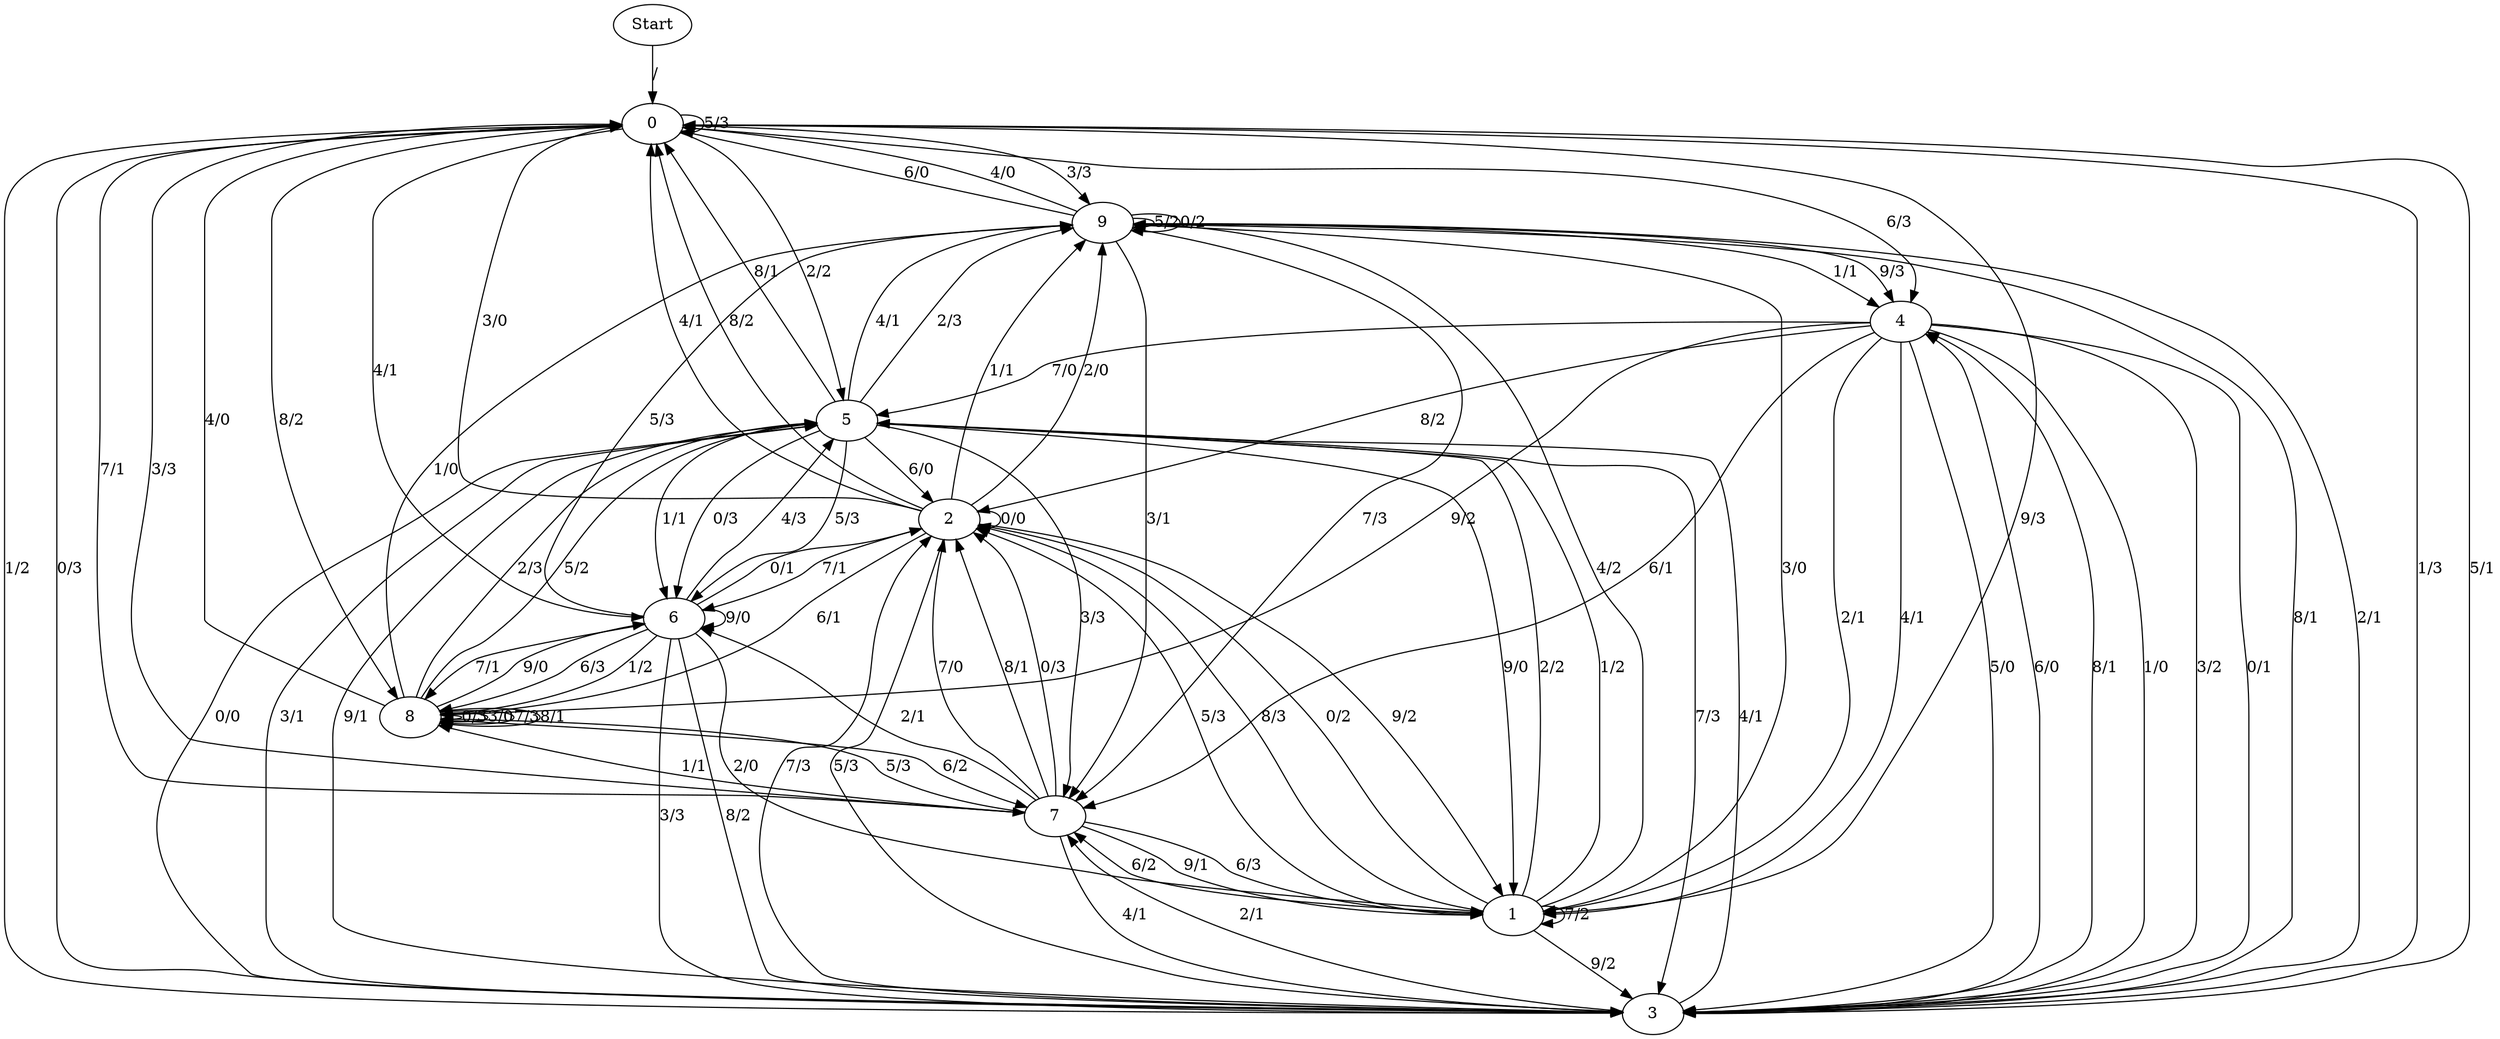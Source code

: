 digraph {
	Start -> 0 [label="/"]
	0 -> 0 [label="5/3"]
	0 -> 9 [label="3/3"]
	0 -> 5 [label="2/2"]
	0 -> 3 [label="1/2"]
	0 -> 7 [label="7/1"]
	0 -> 1 [label="9/3"]
	0 -> 3 [label="0/3"]
	0 -> 8 [label="8/2"]
	0 -> 6 [label="4/1"]
	0 -> 4 [label="6/3"]
	6 -> 2 [label="0/1"]
	6 -> 3 [label="3/3"]
	6 -> 6 [label="9/0"]
	6 -> 9 [label="5/3"]
	6 -> 1 [label="2/0"]
	6 -> 8 [label="7/1"]
	6 -> 5 [label="4/3"]
	6 -> 8 [label="6/3"]
	6 -> 3 [label="8/2"]
	6 -> 8 [label="1/2"]
	1 -> 2 [label="5/3"]
	1 -> 1 [label="7/2"]
	1 -> 5 [label="2/2"]
	1 -> 2 [label="8/3"]
	1 -> 2 [label="0/2"]
	1 -> 5 [label="1/2"]
	1 -> 9 [label="3/0"]
	1 -> 9 [label="4/2"]
	1 -> 7 [label="6/2"]
	1 -> 3 [label="9/2"]
	9 -> 4 [label="1/1"]
	9 -> 9 [label="5/2"]
	9 -> 0 [label="6/0"]
	9 -> 7 [label="3/1"]
	9 -> 4 [label="9/3"]
	9 -> 0 [label="4/0"]
	9 -> 7 [label="7/3"]
	9 -> 9 [label="0/2"]
	9 -> 3 [label="8/1"]
	9 -> 3 [label="2/1"]
	3 -> 2 [label="7/3"]
	3 -> 5 [label="4/1"]
	3 -> 5 [label="0/0"]
	3 -> 4 [label="6/0"]
	3 -> 7 [label="2/1"]
	3 -> 5 [label="3/1"]
	3 -> 0 [label="1/3"]
	3 -> 4 [label="8/1"]
	3 -> 5 [label="9/1"]
	3 -> 0 [label="5/1"]
	4 -> 1 [label="2/1"]
	4 -> 2 [label="8/2"]
	4 -> 3 [label="1/0"]
	4 -> 7 [label="6/1"]
	4 -> 1 [label="4/1"]
	4 -> 3 [label="5/0"]
	4 -> 8 [label="9/2"]
	4 -> 3 [label="3/2"]
	4 -> 5 [label="7/0"]
	4 -> 3 [label="0/1"]
	2 -> 0 [label="8/2"]
	2 -> 3 [label="5/3"]
	2 -> 6 [label="7/1"]
	2 -> 0 [label="3/0"]
	2 -> 9 [label="2/0"]
	2 -> 0 [label="4/1"]
	2 -> 1 [label="9/2"]
	2 -> 2 [label="0/0"]
	2 -> 8 [label="6/1"]
	2 -> 9 [label="1/1"]
	8 -> 0 [label="4/0"]
	8 -> 7 [label="6/2"]
	8 -> 5 [label="5/2"]
	8 -> 6 [label="9/0"]
	8 -> 5 [label="2/3"]
	8 -> 8 [label="0/3"]
	8 -> 8 [label="3/0"]
	8 -> 8 [label="7/3"]
	8 -> 9 [label="1/0"]
	8 -> 8 [label="8/1"]
	5 -> 3 [label="7/3"]
	5 -> 1 [label="9/0"]
	5 -> 2 [label="6/0"]
	5 -> 7 [label="3/3"]
	5 -> 9 [label="4/1"]
	5 -> 9 [label="2/3"]
	5 -> 6 [label="5/3"]
	5 -> 6 [label="1/1"]
	5 -> 0 [label="8/1"]
	5 -> 6 [label="0/3"]
	7 -> 8 [label="1/1"]
	7 -> 3 [label="4/1"]
	7 -> 2 [label="0/3"]
	7 -> 2 [label="7/0"]
	7 -> 0 [label="3/3"]
	7 -> 6 [label="2/1"]
	7 -> 1 [label="9/1"]
	7 -> 1 [label="6/3"]
	7 -> 8 [label="5/3"]
	7 -> 2 [label="8/1"]
}